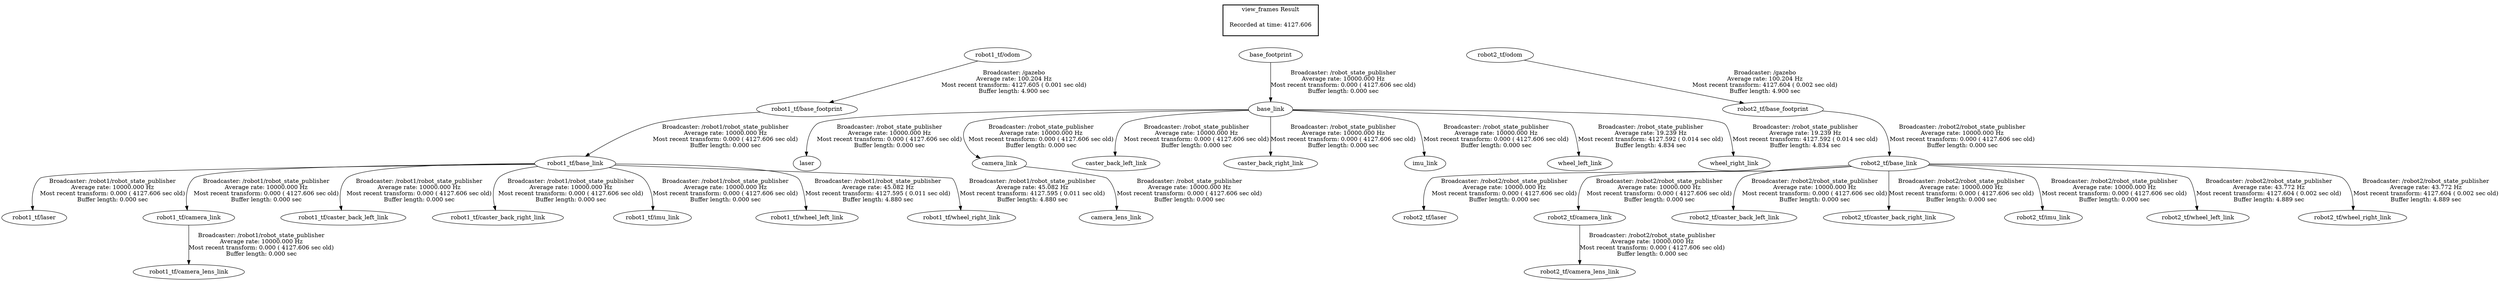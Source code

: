 digraph G {
"robot1_tf/base_link" -> "robot1_tf/laser"[label="Broadcaster: /robot1/robot_state_publisher\nAverage rate: 10000.000 Hz\nMost recent transform: 0.000 ( 4127.606 sec old)\nBuffer length: 0.000 sec\n"];
"robot1_tf/base_footprint" -> "robot1_tf/base_link"[label="Broadcaster: /robot1/robot_state_publisher\nAverage rate: 10000.000 Hz\nMost recent transform: 0.000 ( 4127.606 sec old)\nBuffer length: 0.000 sec\n"];
"robot1_tf/odom" -> "robot1_tf/base_footprint"[label="Broadcaster: /gazebo\nAverage rate: 100.204 Hz\nMost recent transform: 4127.605 ( 0.001 sec old)\nBuffer length: 4.900 sec\n"];
"robot1_tf/base_link" -> "robot1_tf/camera_link"[label="Broadcaster: /robot1/robot_state_publisher\nAverage rate: 10000.000 Hz\nMost recent transform: 0.000 ( 4127.606 sec old)\nBuffer length: 0.000 sec\n"];
"robot1_tf/camera_link" -> "robot1_tf/camera_lens_link"[label="Broadcaster: /robot1/robot_state_publisher\nAverage rate: 10000.000 Hz\nMost recent transform: 0.000 ( 4127.606 sec old)\nBuffer length: 0.000 sec\n"];
"robot1_tf/base_link" -> "robot1_tf/caster_back_left_link"[label="Broadcaster: /robot1/robot_state_publisher\nAverage rate: 10000.000 Hz\nMost recent transform: 0.000 ( 4127.606 sec old)\nBuffer length: 0.000 sec\n"];
"robot1_tf/base_link" -> "robot1_tf/caster_back_right_link"[label="Broadcaster: /robot1/robot_state_publisher\nAverage rate: 10000.000 Hz\nMost recent transform: 0.000 ( 4127.606 sec old)\nBuffer length: 0.000 sec\n"];
"robot1_tf/base_link" -> "robot1_tf/imu_link"[label="Broadcaster: /robot1/robot_state_publisher\nAverage rate: 10000.000 Hz\nMost recent transform: 0.000 ( 4127.606 sec old)\nBuffer length: 0.000 sec\n"];
"base_link" -> "laser"[label="Broadcaster: /robot_state_publisher\nAverage rate: 10000.000 Hz\nMost recent transform: 0.000 ( 4127.606 sec old)\nBuffer length: 0.000 sec\n"];
"base_footprint" -> "base_link"[label="Broadcaster: /robot_state_publisher\nAverage rate: 10000.000 Hz\nMost recent transform: 0.000 ( 4127.606 sec old)\nBuffer length: 0.000 sec\n"];
"base_link" -> "camera_link"[label="Broadcaster: /robot_state_publisher\nAverage rate: 10000.000 Hz\nMost recent transform: 0.000 ( 4127.606 sec old)\nBuffer length: 0.000 sec\n"];
"camera_link" -> "camera_lens_link"[label="Broadcaster: /robot_state_publisher\nAverage rate: 10000.000 Hz\nMost recent transform: 0.000 ( 4127.606 sec old)\nBuffer length: 0.000 sec\n"];
"base_link" -> "caster_back_left_link"[label="Broadcaster: /robot_state_publisher\nAverage rate: 10000.000 Hz\nMost recent transform: 0.000 ( 4127.606 sec old)\nBuffer length: 0.000 sec\n"];
"base_link" -> "caster_back_right_link"[label="Broadcaster: /robot_state_publisher\nAverage rate: 10000.000 Hz\nMost recent transform: 0.000 ( 4127.606 sec old)\nBuffer length: 0.000 sec\n"];
"base_link" -> "imu_link"[label="Broadcaster: /robot_state_publisher\nAverage rate: 10000.000 Hz\nMost recent transform: 0.000 ( 4127.606 sec old)\nBuffer length: 0.000 sec\n"];
"robot2_tf/base_link" -> "robot2_tf/laser"[label="Broadcaster: /robot2/robot_state_publisher\nAverage rate: 10000.000 Hz\nMost recent transform: 0.000 ( 4127.606 sec old)\nBuffer length: 0.000 sec\n"];
"robot2_tf/base_footprint" -> "robot2_tf/base_link"[label="Broadcaster: /robot2/robot_state_publisher\nAverage rate: 10000.000 Hz\nMost recent transform: 0.000 ( 4127.606 sec old)\nBuffer length: 0.000 sec\n"];
"robot2_tf/odom" -> "robot2_tf/base_footprint"[label="Broadcaster: /gazebo\nAverage rate: 100.204 Hz\nMost recent transform: 4127.604 ( 0.002 sec old)\nBuffer length: 4.900 sec\n"];
"robot2_tf/base_link" -> "robot2_tf/camera_link"[label="Broadcaster: /robot2/robot_state_publisher\nAverage rate: 10000.000 Hz\nMost recent transform: 0.000 ( 4127.606 sec old)\nBuffer length: 0.000 sec\n"];
"robot2_tf/camera_link" -> "robot2_tf/camera_lens_link"[label="Broadcaster: /robot2/robot_state_publisher\nAverage rate: 10000.000 Hz\nMost recent transform: 0.000 ( 4127.606 sec old)\nBuffer length: 0.000 sec\n"];
"robot2_tf/base_link" -> "robot2_tf/caster_back_left_link"[label="Broadcaster: /robot2/robot_state_publisher\nAverage rate: 10000.000 Hz\nMost recent transform: 0.000 ( 4127.606 sec old)\nBuffer length: 0.000 sec\n"];
"robot2_tf/base_link" -> "robot2_tf/caster_back_right_link"[label="Broadcaster: /robot2/robot_state_publisher\nAverage rate: 10000.000 Hz\nMost recent transform: 0.000 ( 4127.606 sec old)\nBuffer length: 0.000 sec\n"];
"robot2_tf/base_link" -> "robot2_tf/imu_link"[label="Broadcaster: /robot2/robot_state_publisher\nAverage rate: 10000.000 Hz\nMost recent transform: 0.000 ( 4127.606 sec old)\nBuffer length: 0.000 sec\n"];
"robot1_tf/base_link" -> "robot1_tf/wheel_left_link"[label="Broadcaster: /robot1/robot_state_publisher\nAverage rate: 45.082 Hz\nMost recent transform: 4127.595 ( 0.011 sec old)\nBuffer length: 4.880 sec\n"];
"robot1_tf/base_link" -> "robot1_tf/wheel_right_link"[label="Broadcaster: /robot1/robot_state_publisher\nAverage rate: 45.082 Hz\nMost recent transform: 4127.595 ( 0.011 sec old)\nBuffer length: 4.880 sec\n"];
"robot2_tf/base_link" -> "robot2_tf/wheel_left_link"[label="Broadcaster: /robot2/robot_state_publisher\nAverage rate: 43.772 Hz\nMost recent transform: 4127.604 ( 0.002 sec old)\nBuffer length: 4.889 sec\n"];
"robot2_tf/base_link" -> "robot2_tf/wheel_right_link"[label="Broadcaster: /robot2/robot_state_publisher\nAverage rate: 43.772 Hz\nMost recent transform: 4127.604 ( 0.002 sec old)\nBuffer length: 4.889 sec\n"];
"base_link" -> "wheel_left_link"[label="Broadcaster: /robot_state_publisher\nAverage rate: 19.239 Hz\nMost recent transform: 4127.592 ( 0.014 sec old)\nBuffer length: 4.834 sec\n"];
"base_link" -> "wheel_right_link"[label="Broadcaster: /robot_state_publisher\nAverage rate: 19.239 Hz\nMost recent transform: 4127.592 ( 0.014 sec old)\nBuffer length: 4.834 sec\n"];
edge [style=invis];
 subgraph cluster_legend { style=bold; color=black; label ="view_frames Result";
"Recorded at time: 4127.606"[ shape=plaintext ] ;
 }->"base_footprint";
edge [style=invis];
 subgraph cluster_legend { style=bold; color=black; label ="view_frames Result";
"Recorded at time: 4127.606"[ shape=plaintext ] ;
 }->"robot2_tf/odom";
edge [style=invis];
 subgraph cluster_legend { style=bold; color=black; label ="view_frames Result";
"Recorded at time: 4127.606"[ shape=plaintext ] ;
 }->"robot1_tf/odom";
}